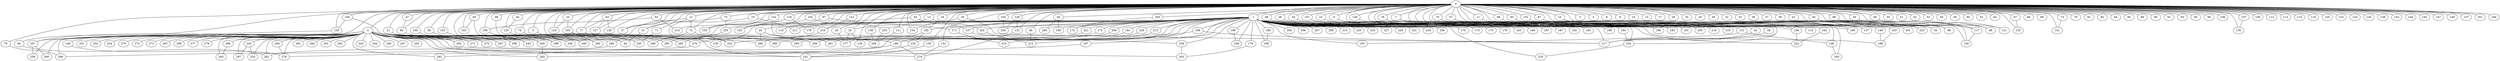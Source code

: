 
graph graphname {
    0 -- 1
0 -- 2
0 -- 3
0 -- 4
0 -- 5
0 -- 6
0 -- 7
0 -- 8
0 -- 9
0 -- 10
0 -- 11
0 -- 12
0 -- 13
0 -- 14
0 -- 15
0 -- 16
0 -- 17
0 -- 18
0 -- 19
0 -- 20
0 -- 21
0 -- 22
0 -- 23
0 -- 24
0 -- 25
0 -- 26
0 -- 27
0 -- 28
0 -- 29
0 -- 30
0 -- 31
0 -- 32
0 -- 33
0 -- 34
0 -- 35
0 -- 36
0 -- 37
0 -- 38
0 -- 39
0 -- 40
0 -- 41
0 -- 42
0 -- 43
0 -- 44
0 -- 45
0 -- 46
0 -- 47
0 -- 48
0 -- 49
0 -- 50
0 -- 51
0 -- 52
0 -- 53
0 -- 54
0 -- 55
0 -- 56
0 -- 57
0 -- 58
0 -- 59
0 -- 60
0 -- 61
0 -- 62
0 -- 63
0 -- 64
0 -- 65
0 -- 66
0 -- 67
0 -- 68
0 -- 69
0 -- 70
0 -- 71
0 -- 72
0 -- 73
0 -- 74
0 -- 75
0 -- 76
0 -- 77
0 -- 78
0 -- 79
0 -- 80
0 -- 81
0 -- 82
0 -- 83
0 -- 84
0 -- 85
0 -- 86
0 -- 87
0 -- 88
0 -- 89
0 -- 90
0 -- 91
0 -- 92
0 -- 93
0 -- 94
0 -- 95
0 -- 96
0 -- 97
0 -- 98
0 -- 99
0 -- 100
0 -- 101
0 -- 102
0 -- 103
0 -- 104
0 -- 105
0 -- 106
0 -- 107
0 -- 108
0 -- 109
0 -- 110
0 -- 111
0 -- 112
0 -- 113
0 -- 114
0 -- 115
0 -- 116
0 -- 117
0 -- 118
0 -- 119
0 -- 120
0 -- 121
0 -- 122
0 -- 123
0 -- 124
0 -- 125
0 -- 126
0 -- 127
0 -- 128
0 -- 129
0 -- 130
0 -- 131
0 -- 132
0 -- 133
0 -- 134
0 -- 135
0 -- 136
0 -- 137
0 -- 138
0 -- 139
0 -- 140
0 -- 141
0 -- 142
0 -- 143
0 -- 144
0 -- 145
0 -- 146
0 -- 147
0 -- 148
0 -- 149
0 -- 150
0 -- 151
0 -- 152
0 -- 153
0 -- 154
0 -- 155
0 -- 156
0 -- 157
0 -- 158
0 -- 159
0 -- 160
0 -- 161
0 -- 162
0 -- 163
0 -- 164
0 -- 165
0 -- 240
1 -- 166
1 -- 167
1 -- 168
1 -- 169
1 -- 170
1 -- 171
1 -- 172
1 -- 173
1 -- 174
1 -- 175
1 -- 176
1 -- 177
1 -- 178
1 -- 179
1 -- 180
1 -- 181
1 -- 182
1 -- 183
1 -- 184
1 -- 185
1 -- 186
1 -- 187
1 -- 188
1 -- 189
1 -- 190
1 -- 191
1 -- 192
1 -- 193
1 -- 194
1 -- 195
1 -- 196
1 -- 197
1 -- 198
1 -- 199
1 -- 200
1 -- 201
1 -- 202
1 -- 203
1 -- 204
1 -- 205
1 -- 206
1 -- 207
1 -- 208
1 -- 209
1 -- 210
1 -- 211
1 -- 212
1 -- 213
1 -- 214
1 -- 215
1 -- 216
1 -- 217
1 -- 218
1 -- 219
1 -- 220
1 -- 221
1 -- 222
1 -- 223
1 -- 224
1 -- 225
1 -- 226
1 -- 227
1 -- 228
1 -- 229
1 -- 230
1 -- 231
1 -- 232
1 -- 233
1 -- 234
1 -- 235
1 -- 236
1 -- 237
1 -- 238
2 -- 256
2 -- 258
2 -- 259
2 -- 260
2 -- 261
2 -- 262
2 -- 257
2 -- 264
2 -- 265
2 -- 266
2 -- 267
2 -- 268
2 -- 269
2 -- 270
2 -- 271
2 -- 272
2 -- 273
2 -- 274
2 -- 275
2 -- 276
2 -- 277
2 -- 278
2 -- 279
2 -- 280
2 -- 281
2 -- 282
2 -- 283
2 -- 284
2 -- 285
2 -- 286
2 -- 287
2 -- 288
2 -- 289
2 -- 290
2 -- 291
2 -- 292
2 -- 293
2 -- 294
2 -- 295
2 -- 296
2 -- 297
2 -- 298
2 -- 263
2 -- 299
2 -- 239
2 -- 240
2 -- 241
2 -- 242
2 -- 243
2 -- 244
2 -- 245
2 -- 246
2 -- 247
2 -- 248
2 -- 249
2 -- 250
2 -- 251
2 -- 252
2 -- 253
2 -- 254
2 -- 255
2 -- 44
5 -- 249
6 -- 219
7 -- 194
7 -- 114
7 -- 217
10 -- 88
10 -- 223
10 -- 55
11 -- 148
12 -- 27
12 -- 241
12 -- 72
13 -- 16
13 -- 202
16 -- 177
16 -- 128
18 -- 182
19 -- 31
19 -- 211
21 -- 189
22 -- 216
23 -- 116
23 -- 105
24 -- 266
24 -- 177
28 -- 185
29 -- 177
31 -- 44
34 -- 209
34 -- 169
35 -- 217
35 -- 154
38 -- 275
40 -- 133
42 -- 217
43 -- 140
45 -- 48
46 -- 212
47 -- 80
49 -- 121
54 -- 191
57 -- 137
57 -- 190
58 -- 217
62 -- 237
62 -- 110
63 -- 139
63 -- 127
63 -- 77
65 -- 103
65 -- 299
66 -- 180
67 -- 135
70 -- 190
71 -- 245
72 -- 298
72 -- 253
73 -- 141
74 -- 248
75 -- 280
75 -- 203
76 -- 224
77 -- 189
78 -- 296
80 -- 256
83 -- 201
86 -- 117
87 -- 223
92 -- 214
92 -- 108
94 -- 262
97 -- 171
97 -- 276
98 -- 269
99 -- 163
100 -- 271
101 -- 205
102 -- 125
102 -- 233
104 -- 230
105 -- 245
105 -- 290
107 -- 130
108 -- 240
111 -- 294
117 -- 140
118 -- 178
118 -- 285
122 -- 218
126 -- 131
129 -- 132
129 -- 230
131 -- 136
131 -- 195
132 -- 274
133 -- 289
136 -- 160
142 -- 232
142 -- 155
146 -- 279
148 -- 196
150 -- 241
151 -- 274
152 -- 201
153 -- 287
156 -- 240
156 -- 159
158 -- 294
159 -- 257
162 -- 222
163 -- 196
165 -- 172
168 -- 217
168 -- 189
171 -- 210
173 -- 266
179 -- 263
181 -- 295
182 -- 283
182 -- 232
184 -- 224
186 -- 188
189 -- 262
189 -- 274
194 -- 222
197 -- 279
199 -- 229
200 -- 288
202 -- 212
203 -- 265
213 -- 261
218 -- 239
221 -- 253
224 -- 235
226 -- 259
232 -- 241
233 -- 294
237 -- 238
238 -- 263
243 -- 297
243 -- 255
257 -- 260
257 -- 258
264 -- 279
269 -- 283
276 -- 282
280 -- 296
286 -- 293

}
